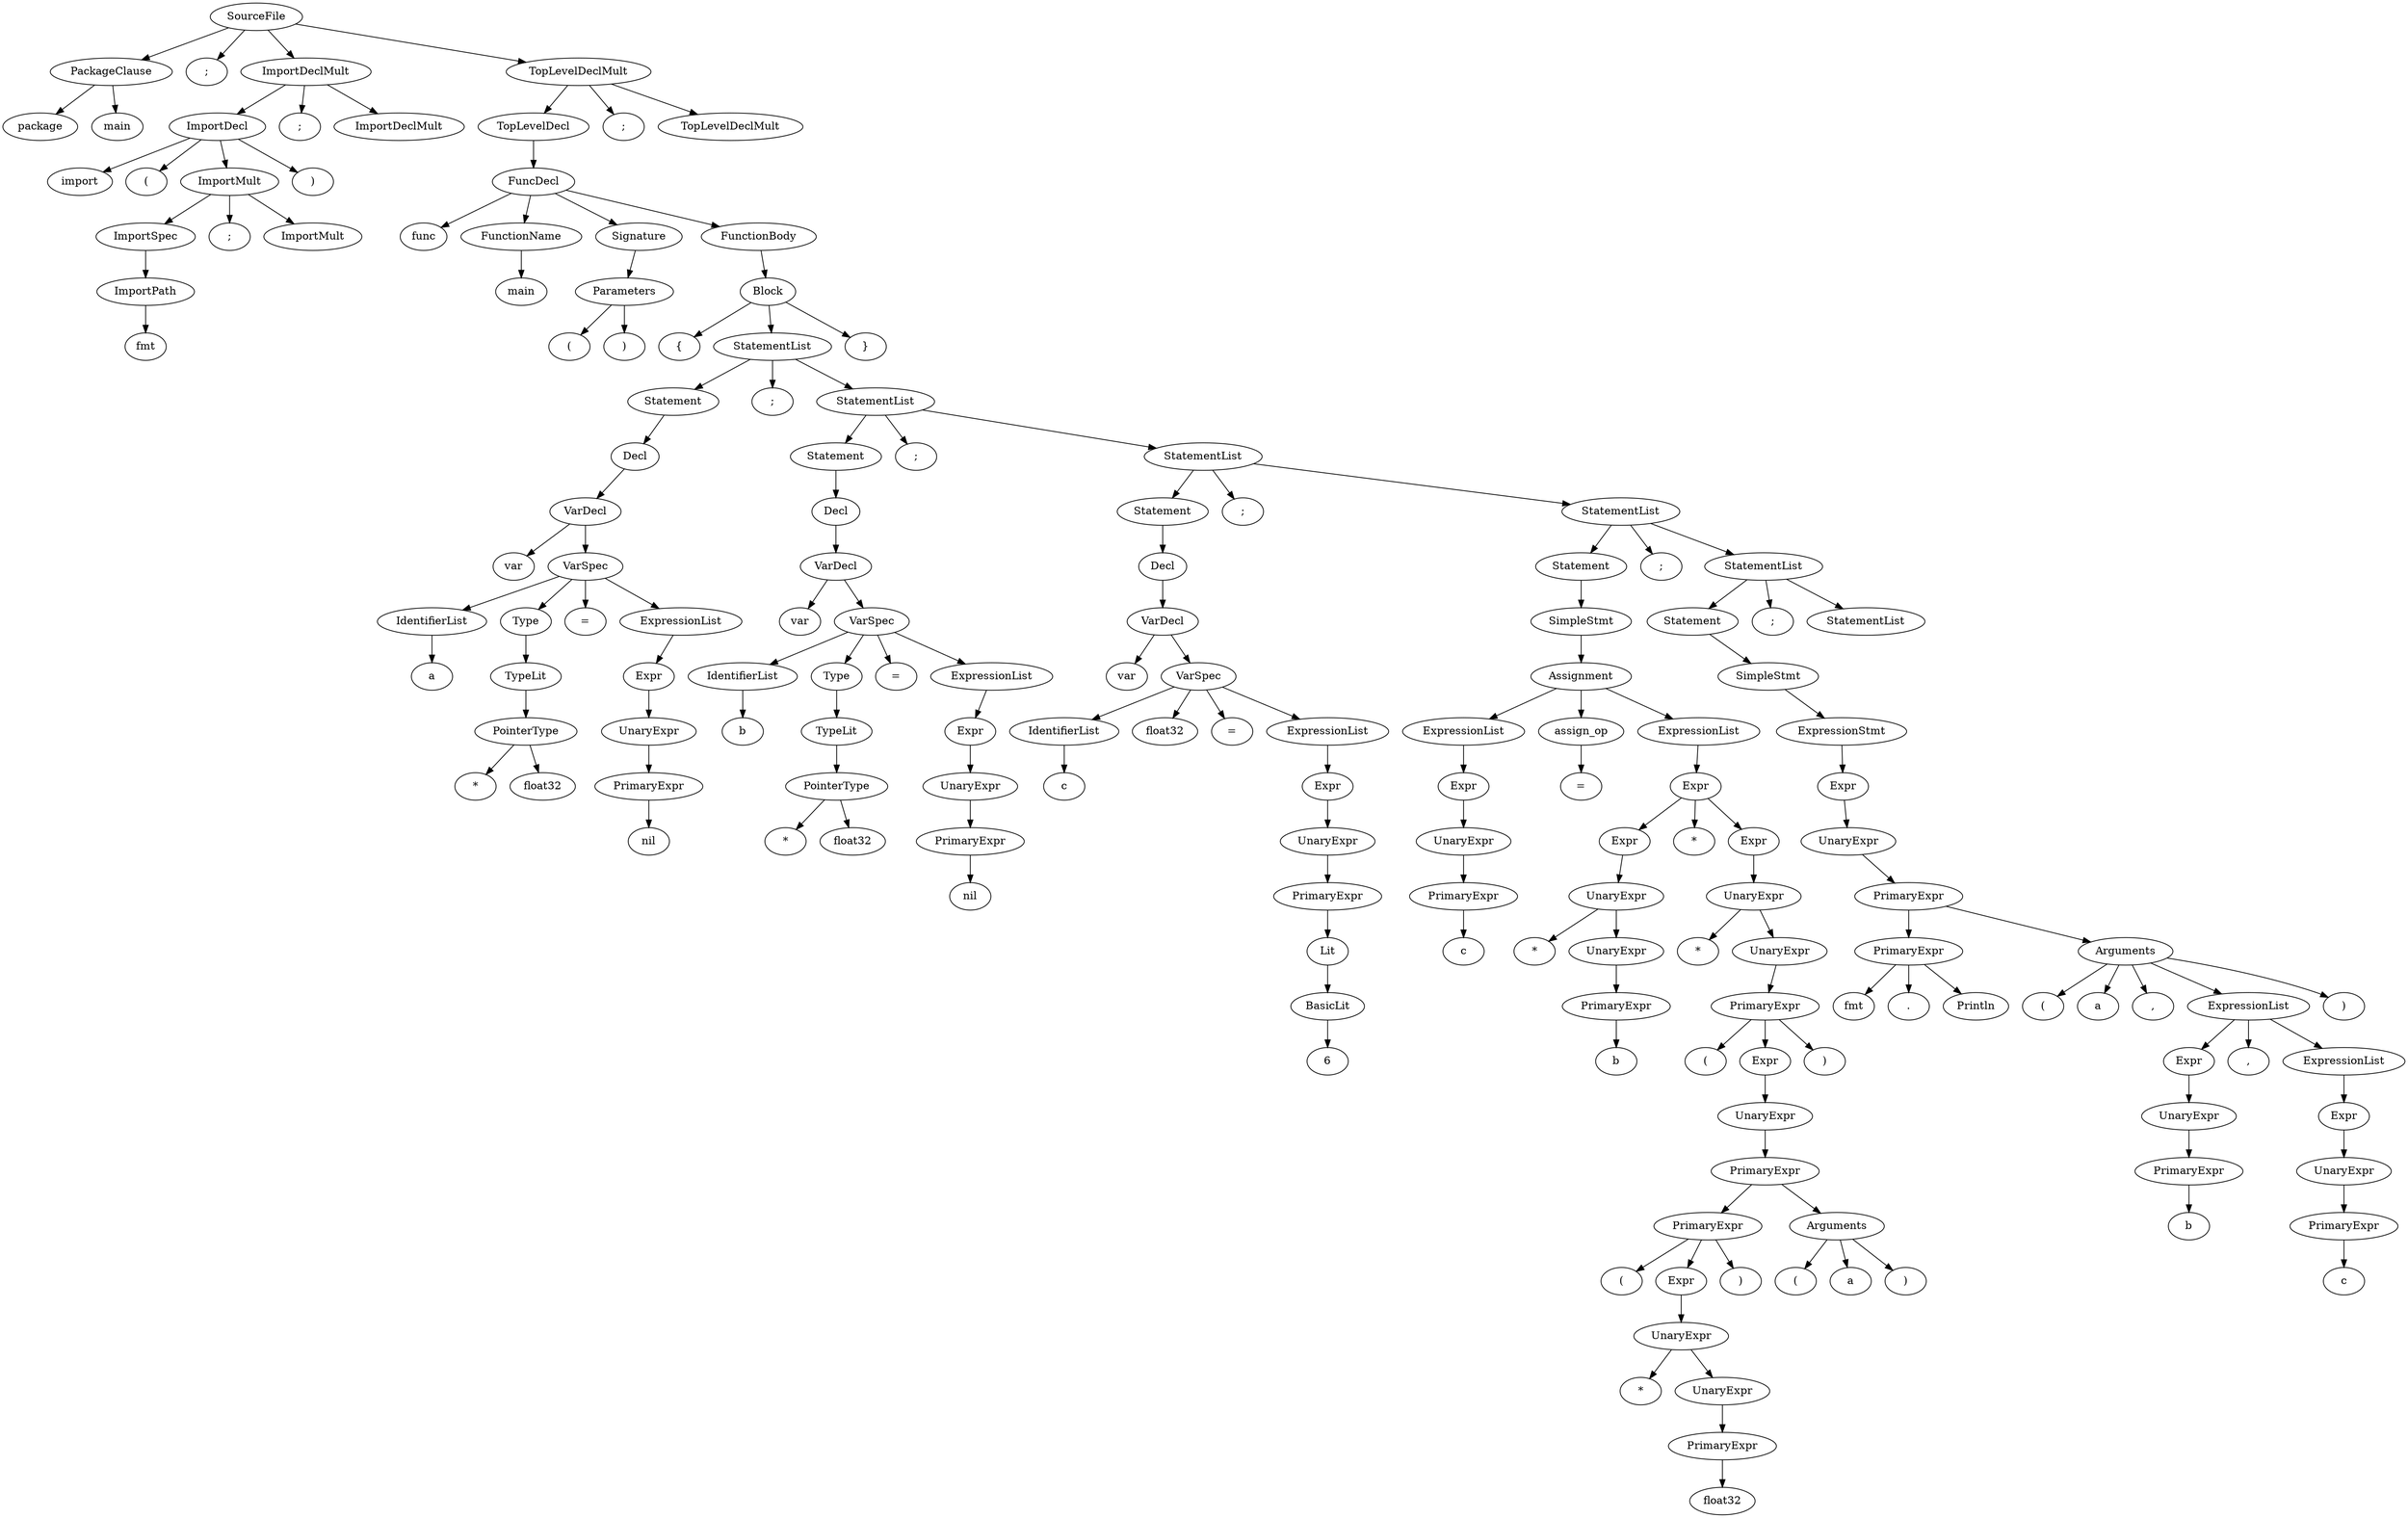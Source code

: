 digraph ParseTree {
0[label="SourceFile"]; 1[label="PackageClause"]; 0->1 ;
1[label="PackageClause"]; 2[label="package"]; 1->2 ;
1[label="PackageClause"]; 3[label="main"]; 1->3 ;
0[label="SourceFile"]; 4[label=";"]; 0->4 ;
0[label="SourceFile"]; 5[label="ImportDeclMult"]; 0->5 ;
5[label="ImportDeclMult"]; 6[label="ImportDecl"]; 5->6 ;
6[label="ImportDecl"]; 7[label="import"]; 6->7 ;
6[label="ImportDecl"]; 8[label="("]; 6->8 ;
6[label="ImportDecl"]; 9[label="ImportMult"]; 6->9 ;
9[label="ImportMult"]; 10[label="ImportSpec"]; 9->10 ;
10[label="ImportSpec"]; 11[label="ImportPath"]; 10->11 ;
11[label="ImportPath"]; 12[label="fmt"]; 11->12 ;
9[label="ImportMult"]; 13[label=";"]; 9->13 ;
9[label="ImportMult"]; 14[label="ImportMult"]; 9->14 ;
6[label="ImportDecl"]; 15[label=")"]; 6->15 ;
5[label="ImportDeclMult"]; 16[label=";"]; 5->16 ;
5[label="ImportDeclMult"]; 17[label="ImportDeclMult"]; 5->17 ;
0[label="SourceFile"]; 18[label="TopLevelDeclMult"]; 0->18 ;
18[label="TopLevelDeclMult"]; 19[label="TopLevelDecl"]; 18->19 ;
19[label="TopLevelDecl"]; 20[label="FuncDecl"]; 19->20 ;
20[label="FuncDecl"]; 21[label="func"]; 20->21 ;
20[label="FuncDecl"]; 22[label="FunctionName"]; 20->22 ;
22[label="FunctionName"]; 23[label="main"]; 22->23 ;
20[label="FuncDecl"]; 24[label="Signature"]; 20->24 ;
24[label="Signature"]; 25[label="Parameters"]; 24->25 ;
25[label="Parameters"]; 26[label="("]; 25->26 ;
25[label="Parameters"]; 27[label=")"]; 25->27 ;
20[label="FuncDecl"]; 28[label="FunctionBody"]; 20->28 ;
28[label="FunctionBody"]; 29[label="Block"]; 28->29 ;
29[label="Block"]; 30[label="{"]; 29->30 ;
29[label="Block"]; 31[label="StatementList"]; 29->31 ;
31[label="StatementList"]; 32[label="Statement"]; 31->32 ;
32[label="Statement"]; 33[label="Decl"]; 32->33 ;
33[label="Decl"]; 34[label="VarDecl"]; 33->34 ;
34[label="VarDecl"]; 35[label="var"]; 34->35 ;
34[label="VarDecl"]; 36[label="VarSpec"]; 34->36 ;
36[label="VarSpec"]; 37[label="IdentifierList"]; 36->37 ;
37[label="IdentifierList"]; 38[label="a"]; 37->38 ;
36[label="VarSpec"]; 39[label="Type"]; 36->39 ;
39[label="Type"]; 40[label="TypeLit"]; 39->40 ;
40[label="TypeLit"]; 41[label="PointerType"]; 40->41 ;
41[label="PointerType"]; 42[label="*"]; 41->42 ;
41[label="PointerType"]; 43[label="float32"]; 41->43 ;
36[label="VarSpec"]; 44[label="="]; 36->44 ;
36[label="VarSpec"]; 45[label="ExpressionList"]; 36->45 ;
45[label="ExpressionList"]; 46[label="Expr"]; 45->46 ;
46[label="Expr"]; 47[label="UnaryExpr"]; 46->47 ;
47[label="UnaryExpr"]; 48[label="PrimaryExpr"]; 47->48 ;
48[label="PrimaryExpr"]; 49[label="nil"]; 48->49 ;
31[label="StatementList"]; 50[label=";"]; 31->50 ;
31[label="StatementList"]; 51[label="StatementList"]; 31->51 ;
51[label="StatementList"]; 52[label="Statement"]; 51->52 ;
52[label="Statement"]; 53[label="Decl"]; 52->53 ;
53[label="Decl"]; 54[label="VarDecl"]; 53->54 ;
54[label="VarDecl"]; 55[label="var"]; 54->55 ;
54[label="VarDecl"]; 56[label="VarSpec"]; 54->56 ;
56[label="VarSpec"]; 57[label="IdentifierList"]; 56->57 ;
57[label="IdentifierList"]; 58[label="b"]; 57->58 ;
56[label="VarSpec"]; 59[label="Type"]; 56->59 ;
59[label="Type"]; 60[label="TypeLit"]; 59->60 ;
60[label="TypeLit"]; 61[label="PointerType"]; 60->61 ;
61[label="PointerType"]; 62[label="*"]; 61->62 ;
61[label="PointerType"]; 63[label="float32"]; 61->63 ;
56[label="VarSpec"]; 64[label="="]; 56->64 ;
56[label="VarSpec"]; 65[label="ExpressionList"]; 56->65 ;
65[label="ExpressionList"]; 66[label="Expr"]; 65->66 ;
66[label="Expr"]; 67[label="UnaryExpr"]; 66->67 ;
67[label="UnaryExpr"]; 68[label="PrimaryExpr"]; 67->68 ;
68[label="PrimaryExpr"]; 69[label="nil"]; 68->69 ;
51[label="StatementList"]; 70[label=";"]; 51->70 ;
51[label="StatementList"]; 71[label="StatementList"]; 51->71 ;
71[label="StatementList"]; 72[label="Statement"]; 71->72 ;
72[label="Statement"]; 73[label="Decl"]; 72->73 ;
73[label="Decl"]; 74[label="VarDecl"]; 73->74 ;
74[label="VarDecl"]; 75[label="var"]; 74->75 ;
74[label="VarDecl"]; 76[label="VarSpec"]; 74->76 ;
76[label="VarSpec"]; 77[label="IdentifierList"]; 76->77 ;
77[label="IdentifierList"]; 78[label="c"]; 77->78 ;
76[label="VarSpec"]; 79[label="float32"]; 76->79 ;
76[label="VarSpec"]; 80[label="="]; 76->80 ;
76[label="VarSpec"]; 81[label="ExpressionList"]; 76->81 ;
81[label="ExpressionList"]; 82[label="Expr"]; 81->82 ;
82[label="Expr"]; 83[label="UnaryExpr"]; 82->83 ;
83[label="UnaryExpr"]; 84[label="PrimaryExpr"]; 83->84 ;
84[label="PrimaryExpr"]; 85[label="Lit"]; 84->85 ;
85[label="Lit"]; 86[label="BasicLit"]; 85->86 ;
86[label="BasicLit"]; 87[label="6"]; 86->87 ;
71[label="StatementList"]; 88[label=";"]; 71->88 ;
71[label="StatementList"]; 89[label="StatementList"]; 71->89 ;
89[label="StatementList"]; 90[label="Statement"]; 89->90 ;
90[label="Statement"]; 91[label="SimpleStmt"]; 90->91 ;
91[label="SimpleStmt"]; 92[label="Assignment"]; 91->92 ;
92[label="Assignment"]; 93[label="ExpressionList"]; 92->93 ;
93[label="ExpressionList"]; 94[label="Expr"]; 93->94 ;
94[label="Expr"]; 95[label="UnaryExpr"]; 94->95 ;
95[label="UnaryExpr"]; 96[label="PrimaryExpr"]; 95->96 ;
96[label="PrimaryExpr"]; 97[label="c"]; 96->97 ;
92[label="Assignment"]; 98[label="assign_op"]; 92->98 ;
98[label="assign_op"]; 99[label="="]; 98->99 ;
92[label="Assignment"]; 100[label="ExpressionList"]; 92->100 ;
100[label="ExpressionList"]; 101[label="Expr"]; 100->101 ;
101[label="Expr"]; 102[label="Expr"]; 101->102 ;
102[label="Expr"]; 103[label="UnaryExpr"]; 102->103 ;
103[label="UnaryExpr"]; 104[label="*"]; 103->104 ;
103[label="UnaryExpr"]; 105[label="UnaryExpr"]; 103->105 ;
105[label="UnaryExpr"]; 106[label="PrimaryExpr"]; 105->106 ;
106[label="PrimaryExpr"]; 107[label="b"]; 106->107 ;
101[label="Expr"]; 108[label="*"]; 101->108 ;
101[label="Expr"]; 109[label="Expr"]; 101->109 ;
109[label="Expr"]; 110[label="UnaryExpr"]; 109->110 ;
110[label="UnaryExpr"]; 111[label="*"]; 110->111 ;
110[label="UnaryExpr"]; 112[label="UnaryExpr"]; 110->112 ;
112[label="UnaryExpr"]; 113[label="PrimaryExpr"]; 112->113 ;
113[label="PrimaryExpr"]; 114[label="("]; 113->114 ;
113[label="PrimaryExpr"]; 115[label="Expr"]; 113->115 ;
115[label="Expr"]; 116[label="UnaryExpr"]; 115->116 ;
116[label="UnaryExpr"]; 117[label="PrimaryExpr"]; 116->117 ;
117[label="PrimaryExpr"]; 118[label="PrimaryExpr"]; 117->118 ;
118[label="PrimaryExpr"]; 119[label="("]; 118->119 ;
118[label="PrimaryExpr"]; 120[label="Expr"]; 118->120 ;
120[label="Expr"]; 121[label="UnaryExpr"]; 120->121 ;
121[label="UnaryExpr"]; 122[label="*"]; 121->122 ;
121[label="UnaryExpr"]; 123[label="UnaryExpr"]; 121->123 ;
123[label="UnaryExpr"]; 124[label="PrimaryExpr"]; 123->124 ;
124[label="PrimaryExpr"]; 125[label="float32"]; 124->125 ;
118[label="PrimaryExpr"]; 126[label=")"]; 118->126 ;
117[label="PrimaryExpr"]; 127[label="Arguments"]; 117->127 ;
127[label="Arguments"]; 128[label="("]; 127->128 ;
127[label="Arguments"]; 129[label="a"]; 127->129 ;
127[label="Arguments"]; 130[label=")"]; 127->130 ;
113[label="PrimaryExpr"]; 131[label=")"]; 113->131 ;
89[label="StatementList"]; 132[label=";"]; 89->132 ;
89[label="StatementList"]; 133[label="StatementList"]; 89->133 ;
133[label="StatementList"]; 134[label="Statement"]; 133->134 ;
134[label="Statement"]; 135[label="SimpleStmt"]; 134->135 ;
135[label="SimpleStmt"]; 136[label="ExpressionStmt"]; 135->136 ;
136[label="ExpressionStmt"]; 137[label="Expr"]; 136->137 ;
137[label="Expr"]; 138[label="UnaryExpr"]; 137->138 ;
138[label="UnaryExpr"]; 139[label="PrimaryExpr"]; 138->139 ;
139[label="PrimaryExpr"]; 140[label="PrimaryExpr"]; 139->140 ;
140[label="PrimaryExpr"]; 141[label="fmt"]; 140->141 ;
140[label="PrimaryExpr"]; 142[label="."]; 140->142 ;
140[label="PrimaryExpr"]; 143[label="Println"]; 140->143 ;
139[label="PrimaryExpr"]; 144[label="Arguments"]; 139->144 ;
144[label="Arguments"]; 145[label="("]; 144->145 ;
144[label="Arguments"]; 146[label="a"]; 144->146 ;
144[label="Arguments"]; 147[label=","]; 144->147 ;
144[label="Arguments"]; 148[label="ExpressionList"]; 144->148 ;
148[label="ExpressionList"]; 149[label="Expr"]; 148->149 ;
149[label="Expr"]; 150[label="UnaryExpr"]; 149->150 ;
150[label="UnaryExpr"]; 151[label="PrimaryExpr"]; 150->151 ;
151[label="PrimaryExpr"]; 152[label="b"]; 151->152 ;
148[label="ExpressionList"]; 153[label=","]; 148->153 ;
148[label="ExpressionList"]; 154[label="ExpressionList"]; 148->154 ;
154[label="ExpressionList"]; 155[label="Expr"]; 154->155 ;
155[label="Expr"]; 156[label="UnaryExpr"]; 155->156 ;
156[label="UnaryExpr"]; 157[label="PrimaryExpr"]; 156->157 ;
157[label="PrimaryExpr"]; 158[label="c"]; 157->158 ;
144[label="Arguments"]; 159[label=")"]; 144->159 ;
133[label="StatementList"]; 160[label=";"]; 133->160 ;
133[label="StatementList"]; 161[label="StatementList"]; 133->161 ;
29[label="Block"]; 162[label="}"]; 29->162 ;
18[label="TopLevelDeclMult"]; 163[label=";"]; 18->163 ;
18[label="TopLevelDeclMult"]; 164[label="TopLevelDeclMult"]; 18->164 ;
}